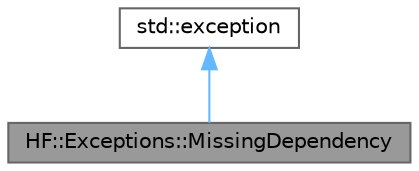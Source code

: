 digraph "HF::Exceptions::MissingDependency"
{
 // LATEX_PDF_SIZE
  bgcolor="transparent";
  edge [fontname=Helvetica,fontsize=10,labelfontname=Helvetica,labelfontsize=10];
  node [fontname=Helvetica,fontsize=10,shape=box,height=0.2,width=0.4];
  Node1 [label="HF::Exceptions::MissingDependency",height=0.2,width=0.4,color="gray40", fillcolor="grey60", style="filled", fontcolor="black",tooltip="Thrown when a dependency is missing such as Embree."];
  Node2 -> Node1 [dir="back",color="steelblue1",style="solid"];
  Node2 [label="std::exception",height=0.2,width=0.4,color="gray40", fillcolor="white", style="filled",tooltip=" "];
}
